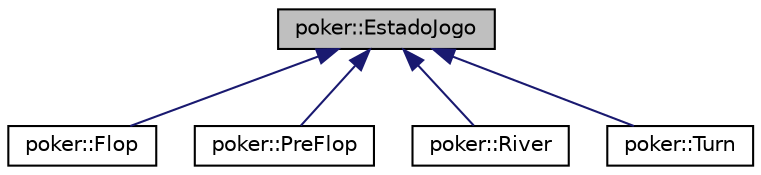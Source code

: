 digraph "poker::EstadoJogo"
{
  edge [fontname="Helvetica",fontsize="10",labelfontname="Helvetica",labelfontsize="10"];
  node [fontname="Helvetica",fontsize="10",shape=record];
  Node0 [label="poker::EstadoJogo",height=0.2,width=0.4,color="black", fillcolor="grey75", style="filled", fontcolor="black"];
  Node0 -> Node1 [dir="back",color="midnightblue",fontsize="10",style="solid",fontname="Helvetica"];
  Node1 [label="poker::Flop",height=0.2,width=0.4,color="black", fillcolor="white", style="filled",URL="$classpoker_1_1Flop.html"];
  Node0 -> Node2 [dir="back",color="midnightblue",fontsize="10",style="solid",fontname="Helvetica"];
  Node2 [label="poker::PreFlop",height=0.2,width=0.4,color="black", fillcolor="white", style="filled",URL="$classpoker_1_1PreFlop.html"];
  Node0 -> Node3 [dir="back",color="midnightblue",fontsize="10",style="solid",fontname="Helvetica"];
  Node3 [label="poker::River",height=0.2,width=0.4,color="black", fillcolor="white", style="filled",URL="$classpoker_1_1River.html"];
  Node0 -> Node4 [dir="back",color="midnightblue",fontsize="10",style="solid",fontname="Helvetica"];
  Node4 [label="poker::Turn",height=0.2,width=0.4,color="black", fillcolor="white", style="filled",URL="$classpoker_1_1Turn.html"];
}
